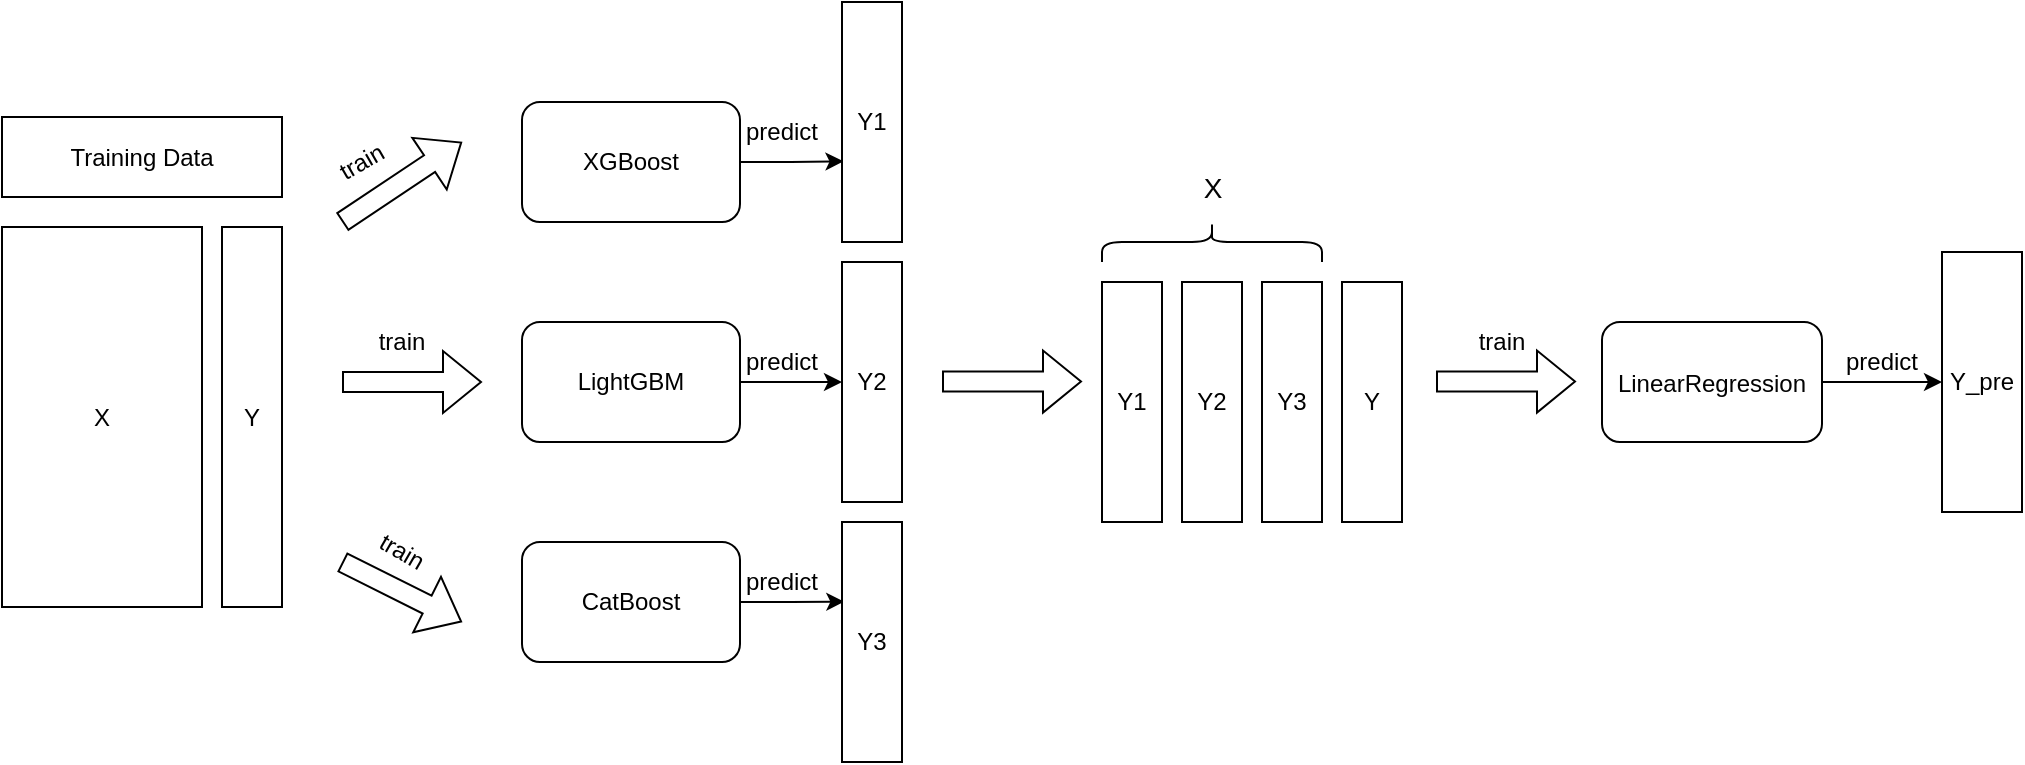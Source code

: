 <mxfile version="20.8.0" type="github">
  <diagram id="m4bZhgMgDNycF2D5sX4h" name="第 1 页">
    <mxGraphModel dx="1046" dy="479" grid="0" gridSize="10" guides="1" tooltips="1" connect="1" arrows="1" fold="1" page="1" pageScale="1" pageWidth="1169" pageHeight="827" math="0" shadow="0">
      <root>
        <mxCell id="0" />
        <mxCell id="1" parent="0" />
        <mxCell id="a7oZwAb7tFa-syhKgHfZ-3" value="X" style="rounded=0;whiteSpace=wrap;html=1;" vertex="1" parent="1">
          <mxGeometry x="50" y="292.5" width="100" height="190" as="geometry" />
        </mxCell>
        <mxCell id="a7oZwAb7tFa-syhKgHfZ-4" value="Y" style="rounded=0;whiteSpace=wrap;html=1;" vertex="1" parent="1">
          <mxGeometry x="160" y="292.5" width="30" height="190" as="geometry" />
        </mxCell>
        <mxCell id="a7oZwAb7tFa-syhKgHfZ-5" value="" style="shape=flexArrow;endArrow=classic;html=1;rounded=0;" edge="1" parent="1">
          <mxGeometry width="50" height="50" relative="1" as="geometry">
            <mxPoint x="220" y="290" as="sourcePoint" />
            <mxPoint x="280" y="250" as="targetPoint" />
          </mxGeometry>
        </mxCell>
        <mxCell id="a7oZwAb7tFa-syhKgHfZ-6" value="" style="shape=flexArrow;endArrow=classic;html=1;rounded=0;" edge="1" parent="1">
          <mxGeometry width="50" height="50" relative="1" as="geometry">
            <mxPoint x="220" y="370" as="sourcePoint" />
            <mxPoint x="290" y="370" as="targetPoint" />
          </mxGeometry>
        </mxCell>
        <mxCell id="a7oZwAb7tFa-syhKgHfZ-8" value="" style="shape=flexArrow;endArrow=classic;html=1;rounded=0;" edge="1" parent="1">
          <mxGeometry width="50" height="50" relative="1" as="geometry">
            <mxPoint x="220" y="460" as="sourcePoint" />
            <mxPoint x="280" y="490" as="targetPoint" />
          </mxGeometry>
        </mxCell>
        <mxCell id="a7oZwAb7tFa-syhKgHfZ-24" value="" style="edgeStyle=orthogonalEdgeStyle;rounded=0;orthogonalLoop=1;jettySize=auto;html=1;entryX=0;entryY=0.5;entryDx=0;entryDy=0;" edge="1" parent="1" source="a7oZwAb7tFa-syhKgHfZ-10" target="a7oZwAb7tFa-syhKgHfZ-20">
          <mxGeometry relative="1" as="geometry" />
        </mxCell>
        <mxCell id="a7oZwAb7tFa-syhKgHfZ-10" value="LightGBM" style="rounded=1;whiteSpace=wrap;html=1;" vertex="1" parent="1">
          <mxGeometry x="310" y="340" width="109" height="60" as="geometry" />
        </mxCell>
        <mxCell id="a7oZwAb7tFa-syhKgHfZ-44" value="" style="edgeStyle=orthogonalEdgeStyle;rounded=0;orthogonalLoop=1;jettySize=auto;html=1;fontFamily=Helvetica;fontSize=14;fontColor=#030303;entryX=0.025;entryY=0.664;entryDx=0;entryDy=0;entryPerimeter=0;" edge="1" parent="1" source="a7oZwAb7tFa-syhKgHfZ-11" target="a7oZwAb7tFa-syhKgHfZ-19">
          <mxGeometry relative="1" as="geometry" />
        </mxCell>
        <mxCell id="a7oZwAb7tFa-syhKgHfZ-11" value="XGBoost" style="rounded=1;whiteSpace=wrap;html=1;" vertex="1" parent="1">
          <mxGeometry x="310" y="230" width="109" height="60" as="geometry" />
        </mxCell>
        <mxCell id="a7oZwAb7tFa-syhKgHfZ-25" value="" style="edgeStyle=orthogonalEdgeStyle;rounded=0;orthogonalLoop=1;jettySize=auto;html=1;entryX=0.039;entryY=0.332;entryDx=0;entryDy=0;entryPerimeter=0;" edge="1" parent="1" source="a7oZwAb7tFa-syhKgHfZ-12" target="a7oZwAb7tFa-syhKgHfZ-21">
          <mxGeometry relative="1" as="geometry" />
        </mxCell>
        <mxCell id="a7oZwAb7tFa-syhKgHfZ-12" value="CatBoost" style="rounded=1;whiteSpace=wrap;html=1;" vertex="1" parent="1">
          <mxGeometry x="310" y="450" width="109" height="60" as="geometry" />
        </mxCell>
        <mxCell id="a7oZwAb7tFa-syhKgHfZ-19" value="Y1" style="rounded=0;whiteSpace=wrap;html=1;" vertex="1" parent="1">
          <mxGeometry x="470" y="180" width="30" height="120" as="geometry" />
        </mxCell>
        <mxCell id="a7oZwAb7tFa-syhKgHfZ-20" value="Y2" style="rounded=0;whiteSpace=wrap;html=1;" vertex="1" parent="1">
          <mxGeometry x="470" y="310" width="30" height="120" as="geometry" />
        </mxCell>
        <mxCell id="a7oZwAb7tFa-syhKgHfZ-21" value="Y3" style="rounded=0;whiteSpace=wrap;html=1;" vertex="1" parent="1">
          <mxGeometry x="470" y="440" width="30" height="120" as="geometry" />
        </mxCell>
        <mxCell id="a7oZwAb7tFa-syhKgHfZ-26" value="" style="shape=flexArrow;endArrow=classic;html=1;rounded=0;" edge="1" parent="1">
          <mxGeometry width="50" height="50" relative="1" as="geometry">
            <mxPoint x="520" y="369.76" as="sourcePoint" />
            <mxPoint x="590" y="369.76" as="targetPoint" />
          </mxGeometry>
        </mxCell>
        <mxCell id="a7oZwAb7tFa-syhKgHfZ-43" value="" style="edgeStyle=orthogonalEdgeStyle;rounded=0;orthogonalLoop=1;jettySize=auto;html=1;fontFamily=Helvetica;fontSize=14;fontColor=#030303;" edge="1" parent="1" source="a7oZwAb7tFa-syhKgHfZ-29" target="a7oZwAb7tFa-syhKgHfZ-42">
          <mxGeometry relative="1" as="geometry" />
        </mxCell>
        <mxCell id="a7oZwAb7tFa-syhKgHfZ-29" value="&lt;div style=&quot;background-color: rgb(255, 255, 255); font-weight: normal; font-size: 14px; line-height: 19px;&quot;&gt;&lt;div&gt;&lt;font style=&quot;font-size: 12px;&quot; face=&quot;Helvetica&quot; color=&quot;#030303&quot;&gt;LinearRegression&lt;/font&gt;&lt;/div&gt;&lt;/div&gt;" style="rounded=1;whiteSpace=wrap;html=1;" vertex="1" parent="1">
          <mxGeometry x="850" y="340" width="110" height="60" as="geometry" />
        </mxCell>
        <mxCell id="a7oZwAb7tFa-syhKgHfZ-30" value="Y1" style="rounded=0;whiteSpace=wrap;html=1;" vertex="1" parent="1">
          <mxGeometry x="600" y="320" width="30" height="120" as="geometry" />
        </mxCell>
        <mxCell id="a7oZwAb7tFa-syhKgHfZ-31" value="Y2" style="rounded=0;whiteSpace=wrap;html=1;" vertex="1" parent="1">
          <mxGeometry x="640" y="320" width="30" height="120" as="geometry" />
        </mxCell>
        <mxCell id="a7oZwAb7tFa-syhKgHfZ-32" value="Y3" style="rounded=0;whiteSpace=wrap;html=1;" vertex="1" parent="1">
          <mxGeometry x="680" y="320" width="30" height="120" as="geometry" />
        </mxCell>
        <mxCell id="a7oZwAb7tFa-syhKgHfZ-33" value="Y" style="rounded=0;whiteSpace=wrap;html=1;" vertex="1" parent="1">
          <mxGeometry x="720" y="320" width="30" height="120" as="geometry" />
        </mxCell>
        <mxCell id="a7oZwAb7tFa-syhKgHfZ-36" value="" style="shape=curlyBracket;whiteSpace=wrap;html=1;rounded=1;flipH=1;labelPosition=right;verticalLabelPosition=middle;align=left;verticalAlign=middle;fontFamily=Helvetica;fontSize=12;fontColor=#030303;rotation=-90;" vertex="1" parent="1">
          <mxGeometry x="645" y="245" width="20" height="110" as="geometry" />
        </mxCell>
        <mxCell id="a7oZwAb7tFa-syhKgHfZ-37" value="&lt;font style=&quot;font-size: 14px;&quot;&gt;X&lt;/font&gt;" style="text;strokeColor=none;fillColor=none;html=1;fontSize=24;fontStyle=0;verticalAlign=middle;align=center;fontFamily=Helvetica;fontColor=#030303;" vertex="1" parent="1">
          <mxGeometry x="605" y="255" width="100" height="30" as="geometry" />
        </mxCell>
        <mxCell id="a7oZwAb7tFa-syhKgHfZ-38" value="" style="shape=flexArrow;endArrow=classic;html=1;rounded=0;" edge="1" parent="1">
          <mxGeometry x="1" y="-10" width="50" height="50" relative="1" as="geometry">
            <mxPoint x="767" y="369.76" as="sourcePoint" />
            <mxPoint x="837" y="369.76" as="targetPoint" />
            <mxPoint x="10" y="-10" as="offset" />
          </mxGeometry>
        </mxCell>
        <mxCell id="a7oZwAb7tFa-syhKgHfZ-42" value="Y_pre" style="rounded=0;whiteSpace=wrap;html=1;" vertex="1" parent="1">
          <mxGeometry x="1020" y="305" width="40" height="130" as="geometry" />
        </mxCell>
        <UserObject label="train" placeholders="1" name="Variable" id="a7oZwAb7tFa-syhKgHfZ-47">
          <mxCell style="text;html=1;strokeColor=none;fillColor=none;align=center;verticalAlign=middle;whiteSpace=wrap;overflow=hidden;rotation=-30;" vertex="1" parent="1">
            <mxGeometry x="190" y="250" width="80" height="20" as="geometry" />
          </mxCell>
        </UserObject>
        <UserObject label="train" placeholders="1" name="Variable" id="a7oZwAb7tFa-syhKgHfZ-48">
          <mxCell style="text;html=1;strokeColor=none;fillColor=none;align=center;verticalAlign=middle;whiteSpace=wrap;overflow=hidden;" vertex="1" parent="1">
            <mxGeometry x="210" y="340" width="80" height="20" as="geometry" />
          </mxCell>
        </UserObject>
        <UserObject label="train" placeholders="1" name="Variable" id="a7oZwAb7tFa-syhKgHfZ-49">
          <mxCell style="text;html=1;strokeColor=none;fillColor=none;align=center;verticalAlign=middle;whiteSpace=wrap;overflow=hidden;rotation=30;" vertex="1" parent="1">
            <mxGeometry x="210" y="445" width="80" height="20" as="geometry" />
          </mxCell>
        </UserObject>
        <UserObject label="predict" placeholders="1" name="Variable" id="a7oZwAb7tFa-syhKgHfZ-50">
          <mxCell style="text;html=1;strokeColor=none;fillColor=none;align=center;verticalAlign=middle;whiteSpace=wrap;overflow=hidden;" vertex="1" parent="1">
            <mxGeometry x="400" y="235" width="80" height="20" as="geometry" />
          </mxCell>
        </UserObject>
        <UserObject label="predict" placeholders="1" name="Variable" id="a7oZwAb7tFa-syhKgHfZ-51">
          <mxCell style="text;html=1;strokeColor=none;fillColor=none;align=center;verticalAlign=middle;whiteSpace=wrap;overflow=hidden;" vertex="1" parent="1">
            <mxGeometry x="400" y="350" width="80" height="20" as="geometry" />
          </mxCell>
        </UserObject>
        <UserObject label="predict" placeholders="1" name="Variable" id="a7oZwAb7tFa-syhKgHfZ-52">
          <mxCell style="text;html=1;strokeColor=none;fillColor=none;align=center;verticalAlign=middle;whiteSpace=wrap;overflow=hidden;" vertex="1" parent="1">
            <mxGeometry x="400" y="460" width="80" height="20" as="geometry" />
          </mxCell>
        </UserObject>
        <UserObject label="train" placeholders="1" name="Variable" id="a7oZwAb7tFa-syhKgHfZ-55">
          <mxCell style="text;html=1;strokeColor=none;fillColor=none;align=center;verticalAlign=middle;whiteSpace=wrap;overflow=hidden;" vertex="1" parent="1">
            <mxGeometry x="760" y="340" width="80" height="20" as="geometry" />
          </mxCell>
        </UserObject>
        <UserObject label="predict" placeholders="1" name="Variable" id="a7oZwAb7tFa-syhKgHfZ-56">
          <mxCell style="text;html=1;strokeColor=none;fillColor=none;align=center;verticalAlign=middle;whiteSpace=wrap;overflow=hidden;" vertex="1" parent="1">
            <mxGeometry x="950" y="350" width="80" height="20" as="geometry" />
          </mxCell>
        </UserObject>
        <mxCell id="a7oZwAb7tFa-syhKgHfZ-57" value="Training Data" style="rounded=0;whiteSpace=wrap;html=1;" vertex="1" parent="1">
          <mxGeometry x="50" y="237.5" width="140" height="40" as="geometry" />
        </mxCell>
      </root>
    </mxGraphModel>
  </diagram>
</mxfile>
